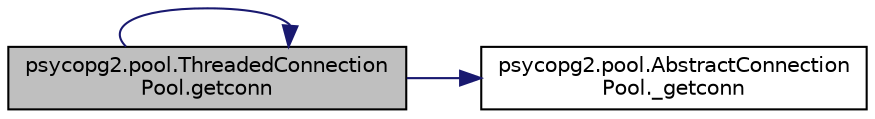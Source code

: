 digraph "psycopg2.pool.ThreadedConnectionPool.getconn"
{
 // LATEX_PDF_SIZE
  edge [fontname="Helvetica",fontsize="10",labelfontname="Helvetica",labelfontsize="10"];
  node [fontname="Helvetica",fontsize="10",shape=record];
  rankdir="LR";
  Node1 [label="psycopg2.pool.ThreadedConnection\lPool.getconn",height=0.2,width=0.4,color="black", fillcolor="grey75", style="filled", fontcolor="black",tooltip=" "];
  Node1 -> Node2 [color="midnightblue",fontsize="10",style="solid",fontname="Helvetica"];
  Node2 [label="psycopg2.pool.AbstractConnection\lPool._getconn",height=0.2,width=0.4,color="black", fillcolor="white", style="filled",URL="$dd/d73/classpsycopg2_1_1pool_1_1_abstract_connection_pool.html#a65df261792c999e3bc5c0e8983660616",tooltip=" "];
  Node1 -> Node1 [color="midnightblue",fontsize="10",style="solid",fontname="Helvetica"];
}
